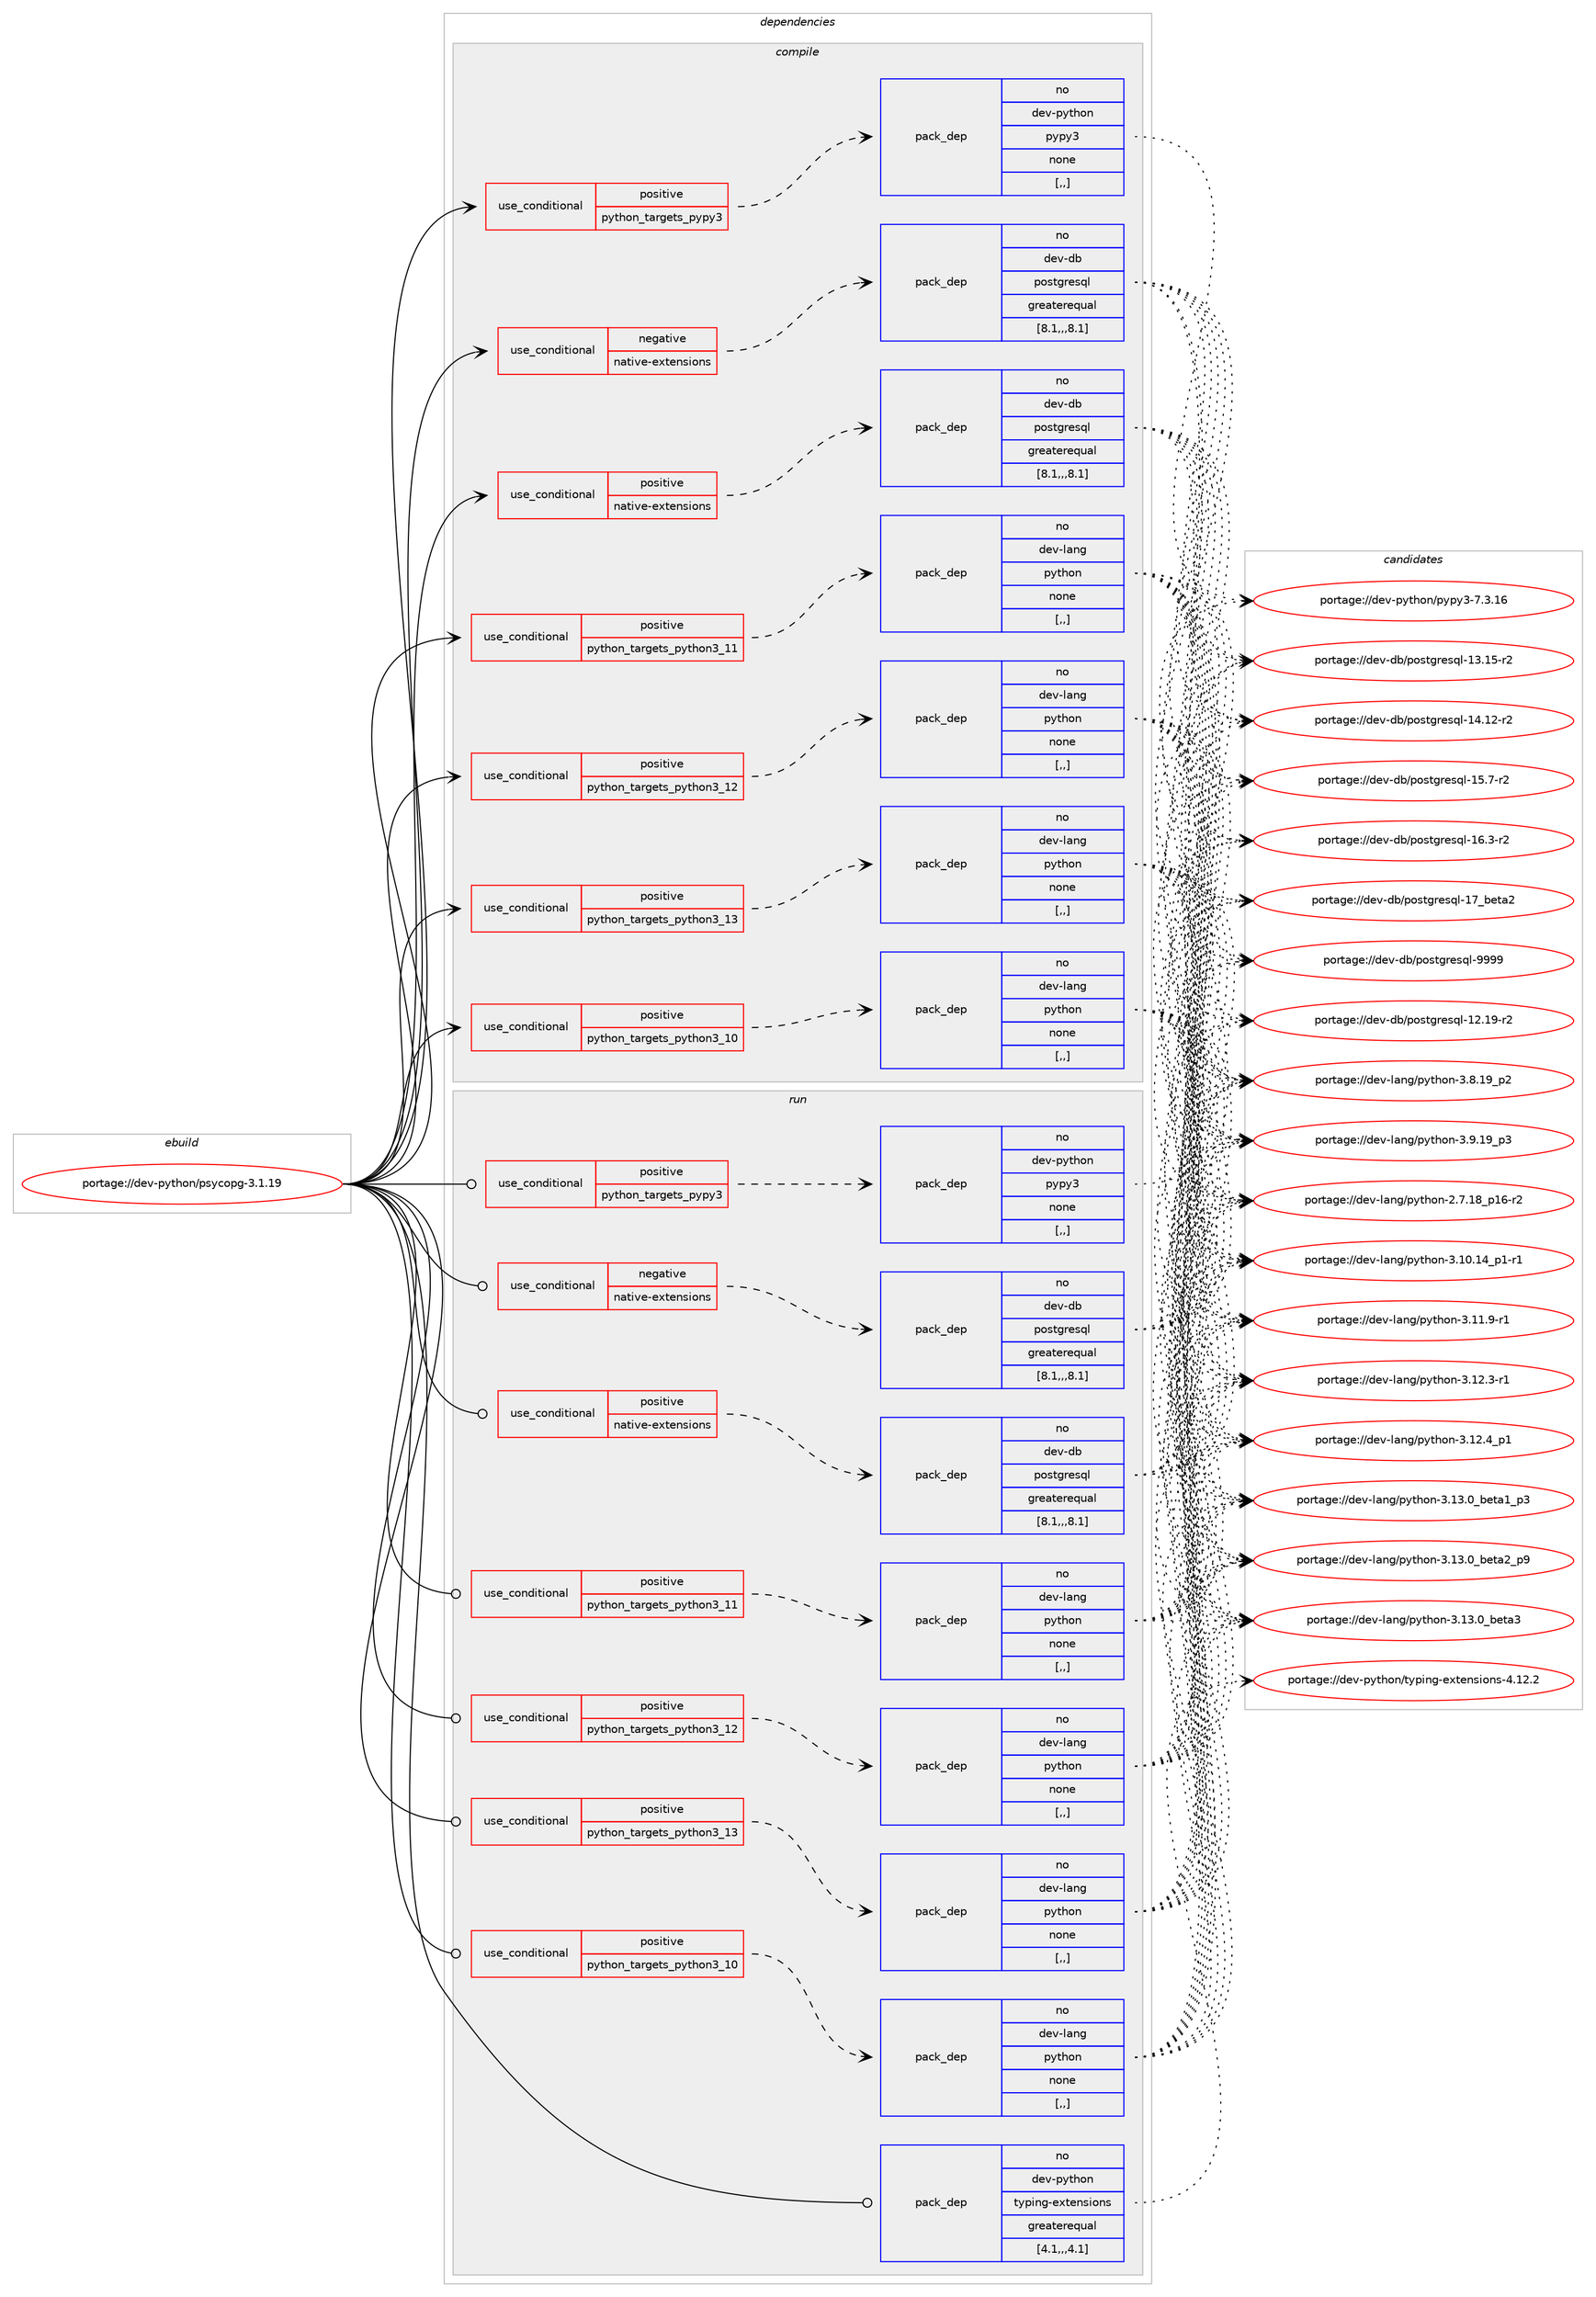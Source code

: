 digraph prolog {

# *************
# Graph options
# *************

newrank=true;
concentrate=true;
compound=true;
graph [rankdir=LR,fontname=Helvetica,fontsize=10,ranksep=1.5];#, ranksep=2.5, nodesep=0.2];
edge  [arrowhead=vee];
node  [fontname=Helvetica,fontsize=10];

# **********
# The ebuild
# **********

subgraph cluster_leftcol {
color=gray;
rank=same;
label=<<i>ebuild</i>>;
id [label="portage://dev-python/psycopg-3.1.19", color=red, width=4, href="../dev-python/psycopg-3.1.19.svg"];
}

# ****************
# The dependencies
# ****************

subgraph cluster_midcol {
color=gray;
label=<<i>dependencies</i>>;
subgraph cluster_compile {
fillcolor="#eeeeee";
style=filled;
label=<<i>compile</i>>;
subgraph cond35320 {
dependency151674 [label=<<TABLE BORDER="0" CELLBORDER="1" CELLSPACING="0" CELLPADDING="4"><TR><TD ROWSPAN="3" CELLPADDING="10">use_conditional</TD></TR><TR><TD>negative</TD></TR><TR><TD>native-extensions</TD></TR></TABLE>>, shape=none, color=red];
subgraph pack115137 {
dependency151675 [label=<<TABLE BORDER="0" CELLBORDER="1" CELLSPACING="0" CELLPADDING="4" WIDTH="220"><TR><TD ROWSPAN="6" CELLPADDING="30">pack_dep</TD></TR><TR><TD WIDTH="110">no</TD></TR><TR><TD>dev-db</TD></TR><TR><TD>postgresql</TD></TR><TR><TD>greaterequal</TD></TR><TR><TD>[8.1,,,8.1]</TD></TR></TABLE>>, shape=none, color=blue];
}
dependency151674:e -> dependency151675:w [weight=20,style="dashed",arrowhead="vee"];
}
id:e -> dependency151674:w [weight=20,style="solid",arrowhead="vee"];
subgraph cond35321 {
dependency151676 [label=<<TABLE BORDER="0" CELLBORDER="1" CELLSPACING="0" CELLPADDING="4"><TR><TD ROWSPAN="3" CELLPADDING="10">use_conditional</TD></TR><TR><TD>positive</TD></TR><TR><TD>native-extensions</TD></TR></TABLE>>, shape=none, color=red];
subgraph pack115138 {
dependency151677 [label=<<TABLE BORDER="0" CELLBORDER="1" CELLSPACING="0" CELLPADDING="4" WIDTH="220"><TR><TD ROWSPAN="6" CELLPADDING="30">pack_dep</TD></TR><TR><TD WIDTH="110">no</TD></TR><TR><TD>dev-db</TD></TR><TR><TD>postgresql</TD></TR><TR><TD>greaterequal</TD></TR><TR><TD>[8.1,,,8.1]</TD></TR></TABLE>>, shape=none, color=blue];
}
dependency151676:e -> dependency151677:w [weight=20,style="dashed",arrowhead="vee"];
}
id:e -> dependency151676:w [weight=20,style="solid",arrowhead="vee"];
subgraph cond35322 {
dependency151678 [label=<<TABLE BORDER="0" CELLBORDER="1" CELLSPACING="0" CELLPADDING="4"><TR><TD ROWSPAN="3" CELLPADDING="10">use_conditional</TD></TR><TR><TD>positive</TD></TR><TR><TD>python_targets_pypy3</TD></TR></TABLE>>, shape=none, color=red];
subgraph pack115139 {
dependency151679 [label=<<TABLE BORDER="0" CELLBORDER="1" CELLSPACING="0" CELLPADDING="4" WIDTH="220"><TR><TD ROWSPAN="6" CELLPADDING="30">pack_dep</TD></TR><TR><TD WIDTH="110">no</TD></TR><TR><TD>dev-python</TD></TR><TR><TD>pypy3</TD></TR><TR><TD>none</TD></TR><TR><TD>[,,]</TD></TR></TABLE>>, shape=none, color=blue];
}
dependency151678:e -> dependency151679:w [weight=20,style="dashed",arrowhead="vee"];
}
id:e -> dependency151678:w [weight=20,style="solid",arrowhead="vee"];
subgraph cond35323 {
dependency151680 [label=<<TABLE BORDER="0" CELLBORDER="1" CELLSPACING="0" CELLPADDING="4"><TR><TD ROWSPAN="3" CELLPADDING="10">use_conditional</TD></TR><TR><TD>positive</TD></TR><TR><TD>python_targets_python3_10</TD></TR></TABLE>>, shape=none, color=red];
subgraph pack115140 {
dependency151681 [label=<<TABLE BORDER="0" CELLBORDER="1" CELLSPACING="0" CELLPADDING="4" WIDTH="220"><TR><TD ROWSPAN="6" CELLPADDING="30">pack_dep</TD></TR><TR><TD WIDTH="110">no</TD></TR><TR><TD>dev-lang</TD></TR><TR><TD>python</TD></TR><TR><TD>none</TD></TR><TR><TD>[,,]</TD></TR></TABLE>>, shape=none, color=blue];
}
dependency151680:e -> dependency151681:w [weight=20,style="dashed",arrowhead="vee"];
}
id:e -> dependency151680:w [weight=20,style="solid",arrowhead="vee"];
subgraph cond35324 {
dependency151682 [label=<<TABLE BORDER="0" CELLBORDER="1" CELLSPACING="0" CELLPADDING="4"><TR><TD ROWSPAN="3" CELLPADDING="10">use_conditional</TD></TR><TR><TD>positive</TD></TR><TR><TD>python_targets_python3_11</TD></TR></TABLE>>, shape=none, color=red];
subgraph pack115141 {
dependency151683 [label=<<TABLE BORDER="0" CELLBORDER="1" CELLSPACING="0" CELLPADDING="4" WIDTH="220"><TR><TD ROWSPAN="6" CELLPADDING="30">pack_dep</TD></TR><TR><TD WIDTH="110">no</TD></TR><TR><TD>dev-lang</TD></TR><TR><TD>python</TD></TR><TR><TD>none</TD></TR><TR><TD>[,,]</TD></TR></TABLE>>, shape=none, color=blue];
}
dependency151682:e -> dependency151683:w [weight=20,style="dashed",arrowhead="vee"];
}
id:e -> dependency151682:w [weight=20,style="solid",arrowhead="vee"];
subgraph cond35325 {
dependency151684 [label=<<TABLE BORDER="0" CELLBORDER="1" CELLSPACING="0" CELLPADDING="4"><TR><TD ROWSPAN="3" CELLPADDING="10">use_conditional</TD></TR><TR><TD>positive</TD></TR><TR><TD>python_targets_python3_12</TD></TR></TABLE>>, shape=none, color=red];
subgraph pack115142 {
dependency151685 [label=<<TABLE BORDER="0" CELLBORDER="1" CELLSPACING="0" CELLPADDING="4" WIDTH="220"><TR><TD ROWSPAN="6" CELLPADDING="30">pack_dep</TD></TR><TR><TD WIDTH="110">no</TD></TR><TR><TD>dev-lang</TD></TR><TR><TD>python</TD></TR><TR><TD>none</TD></TR><TR><TD>[,,]</TD></TR></TABLE>>, shape=none, color=blue];
}
dependency151684:e -> dependency151685:w [weight=20,style="dashed",arrowhead="vee"];
}
id:e -> dependency151684:w [weight=20,style="solid",arrowhead="vee"];
subgraph cond35326 {
dependency151686 [label=<<TABLE BORDER="0" CELLBORDER="1" CELLSPACING="0" CELLPADDING="4"><TR><TD ROWSPAN="3" CELLPADDING="10">use_conditional</TD></TR><TR><TD>positive</TD></TR><TR><TD>python_targets_python3_13</TD></TR></TABLE>>, shape=none, color=red];
subgraph pack115143 {
dependency151687 [label=<<TABLE BORDER="0" CELLBORDER="1" CELLSPACING="0" CELLPADDING="4" WIDTH="220"><TR><TD ROWSPAN="6" CELLPADDING="30">pack_dep</TD></TR><TR><TD WIDTH="110">no</TD></TR><TR><TD>dev-lang</TD></TR><TR><TD>python</TD></TR><TR><TD>none</TD></TR><TR><TD>[,,]</TD></TR></TABLE>>, shape=none, color=blue];
}
dependency151686:e -> dependency151687:w [weight=20,style="dashed",arrowhead="vee"];
}
id:e -> dependency151686:w [weight=20,style="solid",arrowhead="vee"];
}
subgraph cluster_compileandrun {
fillcolor="#eeeeee";
style=filled;
label=<<i>compile and run</i>>;
}
subgraph cluster_run {
fillcolor="#eeeeee";
style=filled;
label=<<i>run</i>>;
subgraph cond35327 {
dependency151688 [label=<<TABLE BORDER="0" CELLBORDER="1" CELLSPACING="0" CELLPADDING="4"><TR><TD ROWSPAN="3" CELLPADDING="10">use_conditional</TD></TR><TR><TD>negative</TD></TR><TR><TD>native-extensions</TD></TR></TABLE>>, shape=none, color=red];
subgraph pack115144 {
dependency151689 [label=<<TABLE BORDER="0" CELLBORDER="1" CELLSPACING="0" CELLPADDING="4" WIDTH="220"><TR><TD ROWSPAN="6" CELLPADDING="30">pack_dep</TD></TR><TR><TD WIDTH="110">no</TD></TR><TR><TD>dev-db</TD></TR><TR><TD>postgresql</TD></TR><TR><TD>greaterequal</TD></TR><TR><TD>[8.1,,,8.1]</TD></TR></TABLE>>, shape=none, color=blue];
}
dependency151688:e -> dependency151689:w [weight=20,style="dashed",arrowhead="vee"];
}
id:e -> dependency151688:w [weight=20,style="solid",arrowhead="odot"];
subgraph cond35328 {
dependency151690 [label=<<TABLE BORDER="0" CELLBORDER="1" CELLSPACING="0" CELLPADDING="4"><TR><TD ROWSPAN="3" CELLPADDING="10">use_conditional</TD></TR><TR><TD>positive</TD></TR><TR><TD>native-extensions</TD></TR></TABLE>>, shape=none, color=red];
subgraph pack115145 {
dependency151691 [label=<<TABLE BORDER="0" CELLBORDER="1" CELLSPACING="0" CELLPADDING="4" WIDTH="220"><TR><TD ROWSPAN="6" CELLPADDING="30">pack_dep</TD></TR><TR><TD WIDTH="110">no</TD></TR><TR><TD>dev-db</TD></TR><TR><TD>postgresql</TD></TR><TR><TD>greaterequal</TD></TR><TR><TD>[8.1,,,8.1]</TD></TR></TABLE>>, shape=none, color=blue];
}
dependency151690:e -> dependency151691:w [weight=20,style="dashed",arrowhead="vee"];
}
id:e -> dependency151690:w [weight=20,style="solid",arrowhead="odot"];
subgraph cond35329 {
dependency151692 [label=<<TABLE BORDER="0" CELLBORDER="1" CELLSPACING="0" CELLPADDING="4"><TR><TD ROWSPAN="3" CELLPADDING="10">use_conditional</TD></TR><TR><TD>positive</TD></TR><TR><TD>python_targets_pypy3</TD></TR></TABLE>>, shape=none, color=red];
subgraph pack115146 {
dependency151693 [label=<<TABLE BORDER="0" CELLBORDER="1" CELLSPACING="0" CELLPADDING="4" WIDTH="220"><TR><TD ROWSPAN="6" CELLPADDING="30">pack_dep</TD></TR><TR><TD WIDTH="110">no</TD></TR><TR><TD>dev-python</TD></TR><TR><TD>pypy3</TD></TR><TR><TD>none</TD></TR><TR><TD>[,,]</TD></TR></TABLE>>, shape=none, color=blue];
}
dependency151692:e -> dependency151693:w [weight=20,style="dashed",arrowhead="vee"];
}
id:e -> dependency151692:w [weight=20,style="solid",arrowhead="odot"];
subgraph cond35330 {
dependency151694 [label=<<TABLE BORDER="0" CELLBORDER="1" CELLSPACING="0" CELLPADDING="4"><TR><TD ROWSPAN="3" CELLPADDING="10">use_conditional</TD></TR><TR><TD>positive</TD></TR><TR><TD>python_targets_python3_10</TD></TR></TABLE>>, shape=none, color=red];
subgraph pack115147 {
dependency151695 [label=<<TABLE BORDER="0" CELLBORDER="1" CELLSPACING="0" CELLPADDING="4" WIDTH="220"><TR><TD ROWSPAN="6" CELLPADDING="30">pack_dep</TD></TR><TR><TD WIDTH="110">no</TD></TR><TR><TD>dev-lang</TD></TR><TR><TD>python</TD></TR><TR><TD>none</TD></TR><TR><TD>[,,]</TD></TR></TABLE>>, shape=none, color=blue];
}
dependency151694:e -> dependency151695:w [weight=20,style="dashed",arrowhead="vee"];
}
id:e -> dependency151694:w [weight=20,style="solid",arrowhead="odot"];
subgraph cond35331 {
dependency151696 [label=<<TABLE BORDER="0" CELLBORDER="1" CELLSPACING="0" CELLPADDING="4"><TR><TD ROWSPAN="3" CELLPADDING="10">use_conditional</TD></TR><TR><TD>positive</TD></TR><TR><TD>python_targets_python3_11</TD></TR></TABLE>>, shape=none, color=red];
subgraph pack115148 {
dependency151697 [label=<<TABLE BORDER="0" CELLBORDER="1" CELLSPACING="0" CELLPADDING="4" WIDTH="220"><TR><TD ROWSPAN="6" CELLPADDING="30">pack_dep</TD></TR><TR><TD WIDTH="110">no</TD></TR><TR><TD>dev-lang</TD></TR><TR><TD>python</TD></TR><TR><TD>none</TD></TR><TR><TD>[,,]</TD></TR></TABLE>>, shape=none, color=blue];
}
dependency151696:e -> dependency151697:w [weight=20,style="dashed",arrowhead="vee"];
}
id:e -> dependency151696:w [weight=20,style="solid",arrowhead="odot"];
subgraph cond35332 {
dependency151698 [label=<<TABLE BORDER="0" CELLBORDER="1" CELLSPACING="0" CELLPADDING="4"><TR><TD ROWSPAN="3" CELLPADDING="10">use_conditional</TD></TR><TR><TD>positive</TD></TR><TR><TD>python_targets_python3_12</TD></TR></TABLE>>, shape=none, color=red];
subgraph pack115149 {
dependency151699 [label=<<TABLE BORDER="0" CELLBORDER="1" CELLSPACING="0" CELLPADDING="4" WIDTH="220"><TR><TD ROWSPAN="6" CELLPADDING="30">pack_dep</TD></TR><TR><TD WIDTH="110">no</TD></TR><TR><TD>dev-lang</TD></TR><TR><TD>python</TD></TR><TR><TD>none</TD></TR><TR><TD>[,,]</TD></TR></TABLE>>, shape=none, color=blue];
}
dependency151698:e -> dependency151699:w [weight=20,style="dashed",arrowhead="vee"];
}
id:e -> dependency151698:w [weight=20,style="solid",arrowhead="odot"];
subgraph cond35333 {
dependency151700 [label=<<TABLE BORDER="0" CELLBORDER="1" CELLSPACING="0" CELLPADDING="4"><TR><TD ROWSPAN="3" CELLPADDING="10">use_conditional</TD></TR><TR><TD>positive</TD></TR><TR><TD>python_targets_python3_13</TD></TR></TABLE>>, shape=none, color=red];
subgraph pack115150 {
dependency151701 [label=<<TABLE BORDER="0" CELLBORDER="1" CELLSPACING="0" CELLPADDING="4" WIDTH="220"><TR><TD ROWSPAN="6" CELLPADDING="30">pack_dep</TD></TR><TR><TD WIDTH="110">no</TD></TR><TR><TD>dev-lang</TD></TR><TR><TD>python</TD></TR><TR><TD>none</TD></TR><TR><TD>[,,]</TD></TR></TABLE>>, shape=none, color=blue];
}
dependency151700:e -> dependency151701:w [weight=20,style="dashed",arrowhead="vee"];
}
id:e -> dependency151700:w [weight=20,style="solid",arrowhead="odot"];
subgraph pack115151 {
dependency151702 [label=<<TABLE BORDER="0" CELLBORDER="1" CELLSPACING="0" CELLPADDING="4" WIDTH="220"><TR><TD ROWSPAN="6" CELLPADDING="30">pack_dep</TD></TR><TR><TD WIDTH="110">no</TD></TR><TR><TD>dev-python</TD></TR><TR><TD>typing-extensions</TD></TR><TR><TD>greaterequal</TD></TR><TR><TD>[4.1,,,4.1]</TD></TR></TABLE>>, shape=none, color=blue];
}
id:e -> dependency151702:w [weight=20,style="solid",arrowhead="odot"];
}
}

# **************
# The candidates
# **************

subgraph cluster_choices {
rank=same;
color=gray;
label=<<i>candidates</i>>;

subgraph choice115137 {
color=black;
nodesep=1;
choice1001011184510098471121111151161031141011151131084549504649574511450 [label="portage://dev-db/postgresql-12.19-r2", color=red, width=4,href="../dev-db/postgresql-12.19-r2.svg"];
choice1001011184510098471121111151161031141011151131084549514649534511450 [label="portage://dev-db/postgresql-13.15-r2", color=red, width=4,href="../dev-db/postgresql-13.15-r2.svg"];
choice1001011184510098471121111151161031141011151131084549524649504511450 [label="portage://dev-db/postgresql-14.12-r2", color=red, width=4,href="../dev-db/postgresql-14.12-r2.svg"];
choice10010111845100984711211111511610311410111511310845495346554511450 [label="portage://dev-db/postgresql-15.7-r2", color=red, width=4,href="../dev-db/postgresql-15.7-r2.svg"];
choice10010111845100984711211111511610311410111511310845495446514511450 [label="portage://dev-db/postgresql-16.3-r2", color=red, width=4,href="../dev-db/postgresql-16.3-r2.svg"];
choice10010111845100984711211111511610311410111511310845495595981011169750 [label="portage://dev-db/postgresql-17_beta2", color=red, width=4,href="../dev-db/postgresql-17_beta2.svg"];
choice1001011184510098471121111151161031141011151131084557575757 [label="portage://dev-db/postgresql-9999", color=red, width=4,href="../dev-db/postgresql-9999.svg"];
dependency151675:e -> choice1001011184510098471121111151161031141011151131084549504649574511450:w [style=dotted,weight="100"];
dependency151675:e -> choice1001011184510098471121111151161031141011151131084549514649534511450:w [style=dotted,weight="100"];
dependency151675:e -> choice1001011184510098471121111151161031141011151131084549524649504511450:w [style=dotted,weight="100"];
dependency151675:e -> choice10010111845100984711211111511610311410111511310845495346554511450:w [style=dotted,weight="100"];
dependency151675:e -> choice10010111845100984711211111511610311410111511310845495446514511450:w [style=dotted,weight="100"];
dependency151675:e -> choice10010111845100984711211111511610311410111511310845495595981011169750:w [style=dotted,weight="100"];
dependency151675:e -> choice1001011184510098471121111151161031141011151131084557575757:w [style=dotted,weight="100"];
}
subgraph choice115138 {
color=black;
nodesep=1;
choice1001011184510098471121111151161031141011151131084549504649574511450 [label="portage://dev-db/postgresql-12.19-r2", color=red, width=4,href="../dev-db/postgresql-12.19-r2.svg"];
choice1001011184510098471121111151161031141011151131084549514649534511450 [label="portage://dev-db/postgresql-13.15-r2", color=red, width=4,href="../dev-db/postgresql-13.15-r2.svg"];
choice1001011184510098471121111151161031141011151131084549524649504511450 [label="portage://dev-db/postgresql-14.12-r2", color=red, width=4,href="../dev-db/postgresql-14.12-r2.svg"];
choice10010111845100984711211111511610311410111511310845495346554511450 [label="portage://dev-db/postgresql-15.7-r2", color=red, width=4,href="../dev-db/postgresql-15.7-r2.svg"];
choice10010111845100984711211111511610311410111511310845495446514511450 [label="portage://dev-db/postgresql-16.3-r2", color=red, width=4,href="../dev-db/postgresql-16.3-r2.svg"];
choice10010111845100984711211111511610311410111511310845495595981011169750 [label="portage://dev-db/postgresql-17_beta2", color=red, width=4,href="../dev-db/postgresql-17_beta2.svg"];
choice1001011184510098471121111151161031141011151131084557575757 [label="portage://dev-db/postgresql-9999", color=red, width=4,href="../dev-db/postgresql-9999.svg"];
dependency151677:e -> choice1001011184510098471121111151161031141011151131084549504649574511450:w [style=dotted,weight="100"];
dependency151677:e -> choice1001011184510098471121111151161031141011151131084549514649534511450:w [style=dotted,weight="100"];
dependency151677:e -> choice1001011184510098471121111151161031141011151131084549524649504511450:w [style=dotted,weight="100"];
dependency151677:e -> choice10010111845100984711211111511610311410111511310845495346554511450:w [style=dotted,weight="100"];
dependency151677:e -> choice10010111845100984711211111511610311410111511310845495446514511450:w [style=dotted,weight="100"];
dependency151677:e -> choice10010111845100984711211111511610311410111511310845495595981011169750:w [style=dotted,weight="100"];
dependency151677:e -> choice1001011184510098471121111151161031141011151131084557575757:w [style=dotted,weight="100"];
}
subgraph choice115139 {
color=black;
nodesep=1;
choice10010111845112121116104111110471121211121215145554651464954 [label="portage://dev-python/pypy3-7.3.16", color=red, width=4,href="../dev-python/pypy3-7.3.16.svg"];
dependency151679:e -> choice10010111845112121116104111110471121211121215145554651464954:w [style=dotted,weight="100"];
}
subgraph choice115140 {
color=black;
nodesep=1;
choice100101118451089711010347112121116104111110455046554649569511249544511450 [label="portage://dev-lang/python-2.7.18_p16-r2", color=red, width=4,href="../dev-lang/python-2.7.18_p16-r2.svg"];
choice100101118451089711010347112121116104111110455146494846495295112494511449 [label="portage://dev-lang/python-3.10.14_p1-r1", color=red, width=4,href="../dev-lang/python-3.10.14_p1-r1.svg"];
choice100101118451089711010347112121116104111110455146494946574511449 [label="portage://dev-lang/python-3.11.9-r1", color=red, width=4,href="../dev-lang/python-3.11.9-r1.svg"];
choice100101118451089711010347112121116104111110455146495046514511449 [label="portage://dev-lang/python-3.12.3-r1", color=red, width=4,href="../dev-lang/python-3.12.3-r1.svg"];
choice100101118451089711010347112121116104111110455146495046529511249 [label="portage://dev-lang/python-3.12.4_p1", color=red, width=4,href="../dev-lang/python-3.12.4_p1.svg"];
choice10010111845108971101034711212111610411111045514649514648959810111697499511251 [label="portage://dev-lang/python-3.13.0_beta1_p3", color=red, width=4,href="../dev-lang/python-3.13.0_beta1_p3.svg"];
choice10010111845108971101034711212111610411111045514649514648959810111697509511257 [label="portage://dev-lang/python-3.13.0_beta2_p9", color=red, width=4,href="../dev-lang/python-3.13.0_beta2_p9.svg"];
choice1001011184510897110103471121211161041111104551464951464895981011169751 [label="portage://dev-lang/python-3.13.0_beta3", color=red, width=4,href="../dev-lang/python-3.13.0_beta3.svg"];
choice100101118451089711010347112121116104111110455146564649579511250 [label="portage://dev-lang/python-3.8.19_p2", color=red, width=4,href="../dev-lang/python-3.8.19_p2.svg"];
choice100101118451089711010347112121116104111110455146574649579511251 [label="portage://dev-lang/python-3.9.19_p3", color=red, width=4,href="../dev-lang/python-3.9.19_p3.svg"];
dependency151681:e -> choice100101118451089711010347112121116104111110455046554649569511249544511450:w [style=dotted,weight="100"];
dependency151681:e -> choice100101118451089711010347112121116104111110455146494846495295112494511449:w [style=dotted,weight="100"];
dependency151681:e -> choice100101118451089711010347112121116104111110455146494946574511449:w [style=dotted,weight="100"];
dependency151681:e -> choice100101118451089711010347112121116104111110455146495046514511449:w [style=dotted,weight="100"];
dependency151681:e -> choice100101118451089711010347112121116104111110455146495046529511249:w [style=dotted,weight="100"];
dependency151681:e -> choice10010111845108971101034711212111610411111045514649514648959810111697499511251:w [style=dotted,weight="100"];
dependency151681:e -> choice10010111845108971101034711212111610411111045514649514648959810111697509511257:w [style=dotted,weight="100"];
dependency151681:e -> choice1001011184510897110103471121211161041111104551464951464895981011169751:w [style=dotted,weight="100"];
dependency151681:e -> choice100101118451089711010347112121116104111110455146564649579511250:w [style=dotted,weight="100"];
dependency151681:e -> choice100101118451089711010347112121116104111110455146574649579511251:w [style=dotted,weight="100"];
}
subgraph choice115141 {
color=black;
nodesep=1;
choice100101118451089711010347112121116104111110455046554649569511249544511450 [label="portage://dev-lang/python-2.7.18_p16-r2", color=red, width=4,href="../dev-lang/python-2.7.18_p16-r2.svg"];
choice100101118451089711010347112121116104111110455146494846495295112494511449 [label="portage://dev-lang/python-3.10.14_p1-r1", color=red, width=4,href="../dev-lang/python-3.10.14_p1-r1.svg"];
choice100101118451089711010347112121116104111110455146494946574511449 [label="portage://dev-lang/python-3.11.9-r1", color=red, width=4,href="../dev-lang/python-3.11.9-r1.svg"];
choice100101118451089711010347112121116104111110455146495046514511449 [label="portage://dev-lang/python-3.12.3-r1", color=red, width=4,href="../dev-lang/python-3.12.3-r1.svg"];
choice100101118451089711010347112121116104111110455146495046529511249 [label="portage://dev-lang/python-3.12.4_p1", color=red, width=4,href="../dev-lang/python-3.12.4_p1.svg"];
choice10010111845108971101034711212111610411111045514649514648959810111697499511251 [label="portage://dev-lang/python-3.13.0_beta1_p3", color=red, width=4,href="../dev-lang/python-3.13.0_beta1_p3.svg"];
choice10010111845108971101034711212111610411111045514649514648959810111697509511257 [label="portage://dev-lang/python-3.13.0_beta2_p9", color=red, width=4,href="../dev-lang/python-3.13.0_beta2_p9.svg"];
choice1001011184510897110103471121211161041111104551464951464895981011169751 [label="portage://dev-lang/python-3.13.0_beta3", color=red, width=4,href="../dev-lang/python-3.13.0_beta3.svg"];
choice100101118451089711010347112121116104111110455146564649579511250 [label="portage://dev-lang/python-3.8.19_p2", color=red, width=4,href="../dev-lang/python-3.8.19_p2.svg"];
choice100101118451089711010347112121116104111110455146574649579511251 [label="portage://dev-lang/python-3.9.19_p3", color=red, width=4,href="../dev-lang/python-3.9.19_p3.svg"];
dependency151683:e -> choice100101118451089711010347112121116104111110455046554649569511249544511450:w [style=dotted,weight="100"];
dependency151683:e -> choice100101118451089711010347112121116104111110455146494846495295112494511449:w [style=dotted,weight="100"];
dependency151683:e -> choice100101118451089711010347112121116104111110455146494946574511449:w [style=dotted,weight="100"];
dependency151683:e -> choice100101118451089711010347112121116104111110455146495046514511449:w [style=dotted,weight="100"];
dependency151683:e -> choice100101118451089711010347112121116104111110455146495046529511249:w [style=dotted,weight="100"];
dependency151683:e -> choice10010111845108971101034711212111610411111045514649514648959810111697499511251:w [style=dotted,weight="100"];
dependency151683:e -> choice10010111845108971101034711212111610411111045514649514648959810111697509511257:w [style=dotted,weight="100"];
dependency151683:e -> choice1001011184510897110103471121211161041111104551464951464895981011169751:w [style=dotted,weight="100"];
dependency151683:e -> choice100101118451089711010347112121116104111110455146564649579511250:w [style=dotted,weight="100"];
dependency151683:e -> choice100101118451089711010347112121116104111110455146574649579511251:w [style=dotted,weight="100"];
}
subgraph choice115142 {
color=black;
nodesep=1;
choice100101118451089711010347112121116104111110455046554649569511249544511450 [label="portage://dev-lang/python-2.7.18_p16-r2", color=red, width=4,href="../dev-lang/python-2.7.18_p16-r2.svg"];
choice100101118451089711010347112121116104111110455146494846495295112494511449 [label="portage://dev-lang/python-3.10.14_p1-r1", color=red, width=4,href="../dev-lang/python-3.10.14_p1-r1.svg"];
choice100101118451089711010347112121116104111110455146494946574511449 [label="portage://dev-lang/python-3.11.9-r1", color=red, width=4,href="../dev-lang/python-3.11.9-r1.svg"];
choice100101118451089711010347112121116104111110455146495046514511449 [label="portage://dev-lang/python-3.12.3-r1", color=red, width=4,href="../dev-lang/python-3.12.3-r1.svg"];
choice100101118451089711010347112121116104111110455146495046529511249 [label="portage://dev-lang/python-3.12.4_p1", color=red, width=4,href="../dev-lang/python-3.12.4_p1.svg"];
choice10010111845108971101034711212111610411111045514649514648959810111697499511251 [label="portage://dev-lang/python-3.13.0_beta1_p3", color=red, width=4,href="../dev-lang/python-3.13.0_beta1_p3.svg"];
choice10010111845108971101034711212111610411111045514649514648959810111697509511257 [label="portage://dev-lang/python-3.13.0_beta2_p9", color=red, width=4,href="../dev-lang/python-3.13.0_beta2_p9.svg"];
choice1001011184510897110103471121211161041111104551464951464895981011169751 [label="portage://dev-lang/python-3.13.0_beta3", color=red, width=4,href="../dev-lang/python-3.13.0_beta3.svg"];
choice100101118451089711010347112121116104111110455146564649579511250 [label="portage://dev-lang/python-3.8.19_p2", color=red, width=4,href="../dev-lang/python-3.8.19_p2.svg"];
choice100101118451089711010347112121116104111110455146574649579511251 [label="portage://dev-lang/python-3.9.19_p3", color=red, width=4,href="../dev-lang/python-3.9.19_p3.svg"];
dependency151685:e -> choice100101118451089711010347112121116104111110455046554649569511249544511450:w [style=dotted,weight="100"];
dependency151685:e -> choice100101118451089711010347112121116104111110455146494846495295112494511449:w [style=dotted,weight="100"];
dependency151685:e -> choice100101118451089711010347112121116104111110455146494946574511449:w [style=dotted,weight="100"];
dependency151685:e -> choice100101118451089711010347112121116104111110455146495046514511449:w [style=dotted,weight="100"];
dependency151685:e -> choice100101118451089711010347112121116104111110455146495046529511249:w [style=dotted,weight="100"];
dependency151685:e -> choice10010111845108971101034711212111610411111045514649514648959810111697499511251:w [style=dotted,weight="100"];
dependency151685:e -> choice10010111845108971101034711212111610411111045514649514648959810111697509511257:w [style=dotted,weight="100"];
dependency151685:e -> choice1001011184510897110103471121211161041111104551464951464895981011169751:w [style=dotted,weight="100"];
dependency151685:e -> choice100101118451089711010347112121116104111110455146564649579511250:w [style=dotted,weight="100"];
dependency151685:e -> choice100101118451089711010347112121116104111110455146574649579511251:w [style=dotted,weight="100"];
}
subgraph choice115143 {
color=black;
nodesep=1;
choice100101118451089711010347112121116104111110455046554649569511249544511450 [label="portage://dev-lang/python-2.7.18_p16-r2", color=red, width=4,href="../dev-lang/python-2.7.18_p16-r2.svg"];
choice100101118451089711010347112121116104111110455146494846495295112494511449 [label="portage://dev-lang/python-3.10.14_p1-r1", color=red, width=4,href="../dev-lang/python-3.10.14_p1-r1.svg"];
choice100101118451089711010347112121116104111110455146494946574511449 [label="portage://dev-lang/python-3.11.9-r1", color=red, width=4,href="../dev-lang/python-3.11.9-r1.svg"];
choice100101118451089711010347112121116104111110455146495046514511449 [label="portage://dev-lang/python-3.12.3-r1", color=red, width=4,href="../dev-lang/python-3.12.3-r1.svg"];
choice100101118451089711010347112121116104111110455146495046529511249 [label="portage://dev-lang/python-3.12.4_p1", color=red, width=4,href="../dev-lang/python-3.12.4_p1.svg"];
choice10010111845108971101034711212111610411111045514649514648959810111697499511251 [label="portage://dev-lang/python-3.13.0_beta1_p3", color=red, width=4,href="../dev-lang/python-3.13.0_beta1_p3.svg"];
choice10010111845108971101034711212111610411111045514649514648959810111697509511257 [label="portage://dev-lang/python-3.13.0_beta2_p9", color=red, width=4,href="../dev-lang/python-3.13.0_beta2_p9.svg"];
choice1001011184510897110103471121211161041111104551464951464895981011169751 [label="portage://dev-lang/python-3.13.0_beta3", color=red, width=4,href="../dev-lang/python-3.13.0_beta3.svg"];
choice100101118451089711010347112121116104111110455146564649579511250 [label="portage://dev-lang/python-3.8.19_p2", color=red, width=4,href="../dev-lang/python-3.8.19_p2.svg"];
choice100101118451089711010347112121116104111110455146574649579511251 [label="portage://dev-lang/python-3.9.19_p3", color=red, width=4,href="../dev-lang/python-3.9.19_p3.svg"];
dependency151687:e -> choice100101118451089711010347112121116104111110455046554649569511249544511450:w [style=dotted,weight="100"];
dependency151687:e -> choice100101118451089711010347112121116104111110455146494846495295112494511449:w [style=dotted,weight="100"];
dependency151687:e -> choice100101118451089711010347112121116104111110455146494946574511449:w [style=dotted,weight="100"];
dependency151687:e -> choice100101118451089711010347112121116104111110455146495046514511449:w [style=dotted,weight="100"];
dependency151687:e -> choice100101118451089711010347112121116104111110455146495046529511249:w [style=dotted,weight="100"];
dependency151687:e -> choice10010111845108971101034711212111610411111045514649514648959810111697499511251:w [style=dotted,weight="100"];
dependency151687:e -> choice10010111845108971101034711212111610411111045514649514648959810111697509511257:w [style=dotted,weight="100"];
dependency151687:e -> choice1001011184510897110103471121211161041111104551464951464895981011169751:w [style=dotted,weight="100"];
dependency151687:e -> choice100101118451089711010347112121116104111110455146564649579511250:w [style=dotted,weight="100"];
dependency151687:e -> choice100101118451089711010347112121116104111110455146574649579511251:w [style=dotted,weight="100"];
}
subgraph choice115144 {
color=black;
nodesep=1;
choice1001011184510098471121111151161031141011151131084549504649574511450 [label="portage://dev-db/postgresql-12.19-r2", color=red, width=4,href="../dev-db/postgresql-12.19-r2.svg"];
choice1001011184510098471121111151161031141011151131084549514649534511450 [label="portage://dev-db/postgresql-13.15-r2", color=red, width=4,href="../dev-db/postgresql-13.15-r2.svg"];
choice1001011184510098471121111151161031141011151131084549524649504511450 [label="portage://dev-db/postgresql-14.12-r2", color=red, width=4,href="../dev-db/postgresql-14.12-r2.svg"];
choice10010111845100984711211111511610311410111511310845495346554511450 [label="portage://dev-db/postgresql-15.7-r2", color=red, width=4,href="../dev-db/postgresql-15.7-r2.svg"];
choice10010111845100984711211111511610311410111511310845495446514511450 [label="portage://dev-db/postgresql-16.3-r2", color=red, width=4,href="../dev-db/postgresql-16.3-r2.svg"];
choice10010111845100984711211111511610311410111511310845495595981011169750 [label="portage://dev-db/postgresql-17_beta2", color=red, width=4,href="../dev-db/postgresql-17_beta2.svg"];
choice1001011184510098471121111151161031141011151131084557575757 [label="portage://dev-db/postgresql-9999", color=red, width=4,href="../dev-db/postgresql-9999.svg"];
dependency151689:e -> choice1001011184510098471121111151161031141011151131084549504649574511450:w [style=dotted,weight="100"];
dependency151689:e -> choice1001011184510098471121111151161031141011151131084549514649534511450:w [style=dotted,weight="100"];
dependency151689:e -> choice1001011184510098471121111151161031141011151131084549524649504511450:w [style=dotted,weight="100"];
dependency151689:e -> choice10010111845100984711211111511610311410111511310845495346554511450:w [style=dotted,weight="100"];
dependency151689:e -> choice10010111845100984711211111511610311410111511310845495446514511450:w [style=dotted,weight="100"];
dependency151689:e -> choice10010111845100984711211111511610311410111511310845495595981011169750:w [style=dotted,weight="100"];
dependency151689:e -> choice1001011184510098471121111151161031141011151131084557575757:w [style=dotted,weight="100"];
}
subgraph choice115145 {
color=black;
nodesep=1;
choice1001011184510098471121111151161031141011151131084549504649574511450 [label="portage://dev-db/postgresql-12.19-r2", color=red, width=4,href="../dev-db/postgresql-12.19-r2.svg"];
choice1001011184510098471121111151161031141011151131084549514649534511450 [label="portage://dev-db/postgresql-13.15-r2", color=red, width=4,href="../dev-db/postgresql-13.15-r2.svg"];
choice1001011184510098471121111151161031141011151131084549524649504511450 [label="portage://dev-db/postgresql-14.12-r2", color=red, width=4,href="../dev-db/postgresql-14.12-r2.svg"];
choice10010111845100984711211111511610311410111511310845495346554511450 [label="portage://dev-db/postgresql-15.7-r2", color=red, width=4,href="../dev-db/postgresql-15.7-r2.svg"];
choice10010111845100984711211111511610311410111511310845495446514511450 [label="portage://dev-db/postgresql-16.3-r2", color=red, width=4,href="../dev-db/postgresql-16.3-r2.svg"];
choice10010111845100984711211111511610311410111511310845495595981011169750 [label="portage://dev-db/postgresql-17_beta2", color=red, width=4,href="../dev-db/postgresql-17_beta2.svg"];
choice1001011184510098471121111151161031141011151131084557575757 [label="portage://dev-db/postgresql-9999", color=red, width=4,href="../dev-db/postgresql-9999.svg"];
dependency151691:e -> choice1001011184510098471121111151161031141011151131084549504649574511450:w [style=dotted,weight="100"];
dependency151691:e -> choice1001011184510098471121111151161031141011151131084549514649534511450:w [style=dotted,weight="100"];
dependency151691:e -> choice1001011184510098471121111151161031141011151131084549524649504511450:w [style=dotted,weight="100"];
dependency151691:e -> choice10010111845100984711211111511610311410111511310845495346554511450:w [style=dotted,weight="100"];
dependency151691:e -> choice10010111845100984711211111511610311410111511310845495446514511450:w [style=dotted,weight="100"];
dependency151691:e -> choice10010111845100984711211111511610311410111511310845495595981011169750:w [style=dotted,weight="100"];
dependency151691:e -> choice1001011184510098471121111151161031141011151131084557575757:w [style=dotted,weight="100"];
}
subgraph choice115146 {
color=black;
nodesep=1;
choice10010111845112121116104111110471121211121215145554651464954 [label="portage://dev-python/pypy3-7.3.16", color=red, width=4,href="../dev-python/pypy3-7.3.16.svg"];
dependency151693:e -> choice10010111845112121116104111110471121211121215145554651464954:w [style=dotted,weight="100"];
}
subgraph choice115147 {
color=black;
nodesep=1;
choice100101118451089711010347112121116104111110455046554649569511249544511450 [label="portage://dev-lang/python-2.7.18_p16-r2", color=red, width=4,href="../dev-lang/python-2.7.18_p16-r2.svg"];
choice100101118451089711010347112121116104111110455146494846495295112494511449 [label="portage://dev-lang/python-3.10.14_p1-r1", color=red, width=4,href="../dev-lang/python-3.10.14_p1-r1.svg"];
choice100101118451089711010347112121116104111110455146494946574511449 [label="portage://dev-lang/python-3.11.9-r1", color=red, width=4,href="../dev-lang/python-3.11.9-r1.svg"];
choice100101118451089711010347112121116104111110455146495046514511449 [label="portage://dev-lang/python-3.12.3-r1", color=red, width=4,href="../dev-lang/python-3.12.3-r1.svg"];
choice100101118451089711010347112121116104111110455146495046529511249 [label="portage://dev-lang/python-3.12.4_p1", color=red, width=4,href="../dev-lang/python-3.12.4_p1.svg"];
choice10010111845108971101034711212111610411111045514649514648959810111697499511251 [label="portage://dev-lang/python-3.13.0_beta1_p3", color=red, width=4,href="../dev-lang/python-3.13.0_beta1_p3.svg"];
choice10010111845108971101034711212111610411111045514649514648959810111697509511257 [label="portage://dev-lang/python-3.13.0_beta2_p9", color=red, width=4,href="../dev-lang/python-3.13.0_beta2_p9.svg"];
choice1001011184510897110103471121211161041111104551464951464895981011169751 [label="portage://dev-lang/python-3.13.0_beta3", color=red, width=4,href="../dev-lang/python-3.13.0_beta3.svg"];
choice100101118451089711010347112121116104111110455146564649579511250 [label="portage://dev-lang/python-3.8.19_p2", color=red, width=4,href="../dev-lang/python-3.8.19_p2.svg"];
choice100101118451089711010347112121116104111110455146574649579511251 [label="portage://dev-lang/python-3.9.19_p3", color=red, width=4,href="../dev-lang/python-3.9.19_p3.svg"];
dependency151695:e -> choice100101118451089711010347112121116104111110455046554649569511249544511450:w [style=dotted,weight="100"];
dependency151695:e -> choice100101118451089711010347112121116104111110455146494846495295112494511449:w [style=dotted,weight="100"];
dependency151695:e -> choice100101118451089711010347112121116104111110455146494946574511449:w [style=dotted,weight="100"];
dependency151695:e -> choice100101118451089711010347112121116104111110455146495046514511449:w [style=dotted,weight="100"];
dependency151695:e -> choice100101118451089711010347112121116104111110455146495046529511249:w [style=dotted,weight="100"];
dependency151695:e -> choice10010111845108971101034711212111610411111045514649514648959810111697499511251:w [style=dotted,weight="100"];
dependency151695:e -> choice10010111845108971101034711212111610411111045514649514648959810111697509511257:w [style=dotted,weight="100"];
dependency151695:e -> choice1001011184510897110103471121211161041111104551464951464895981011169751:w [style=dotted,weight="100"];
dependency151695:e -> choice100101118451089711010347112121116104111110455146564649579511250:w [style=dotted,weight="100"];
dependency151695:e -> choice100101118451089711010347112121116104111110455146574649579511251:w [style=dotted,weight="100"];
}
subgraph choice115148 {
color=black;
nodesep=1;
choice100101118451089711010347112121116104111110455046554649569511249544511450 [label="portage://dev-lang/python-2.7.18_p16-r2", color=red, width=4,href="../dev-lang/python-2.7.18_p16-r2.svg"];
choice100101118451089711010347112121116104111110455146494846495295112494511449 [label="portage://dev-lang/python-3.10.14_p1-r1", color=red, width=4,href="../dev-lang/python-3.10.14_p1-r1.svg"];
choice100101118451089711010347112121116104111110455146494946574511449 [label="portage://dev-lang/python-3.11.9-r1", color=red, width=4,href="../dev-lang/python-3.11.9-r1.svg"];
choice100101118451089711010347112121116104111110455146495046514511449 [label="portage://dev-lang/python-3.12.3-r1", color=red, width=4,href="../dev-lang/python-3.12.3-r1.svg"];
choice100101118451089711010347112121116104111110455146495046529511249 [label="portage://dev-lang/python-3.12.4_p1", color=red, width=4,href="../dev-lang/python-3.12.4_p1.svg"];
choice10010111845108971101034711212111610411111045514649514648959810111697499511251 [label="portage://dev-lang/python-3.13.0_beta1_p3", color=red, width=4,href="../dev-lang/python-3.13.0_beta1_p3.svg"];
choice10010111845108971101034711212111610411111045514649514648959810111697509511257 [label="portage://dev-lang/python-3.13.0_beta2_p9", color=red, width=4,href="../dev-lang/python-3.13.0_beta2_p9.svg"];
choice1001011184510897110103471121211161041111104551464951464895981011169751 [label="portage://dev-lang/python-3.13.0_beta3", color=red, width=4,href="../dev-lang/python-3.13.0_beta3.svg"];
choice100101118451089711010347112121116104111110455146564649579511250 [label="portage://dev-lang/python-3.8.19_p2", color=red, width=4,href="../dev-lang/python-3.8.19_p2.svg"];
choice100101118451089711010347112121116104111110455146574649579511251 [label="portage://dev-lang/python-3.9.19_p3", color=red, width=4,href="../dev-lang/python-3.9.19_p3.svg"];
dependency151697:e -> choice100101118451089711010347112121116104111110455046554649569511249544511450:w [style=dotted,weight="100"];
dependency151697:e -> choice100101118451089711010347112121116104111110455146494846495295112494511449:w [style=dotted,weight="100"];
dependency151697:e -> choice100101118451089711010347112121116104111110455146494946574511449:w [style=dotted,weight="100"];
dependency151697:e -> choice100101118451089711010347112121116104111110455146495046514511449:w [style=dotted,weight="100"];
dependency151697:e -> choice100101118451089711010347112121116104111110455146495046529511249:w [style=dotted,weight="100"];
dependency151697:e -> choice10010111845108971101034711212111610411111045514649514648959810111697499511251:w [style=dotted,weight="100"];
dependency151697:e -> choice10010111845108971101034711212111610411111045514649514648959810111697509511257:w [style=dotted,weight="100"];
dependency151697:e -> choice1001011184510897110103471121211161041111104551464951464895981011169751:w [style=dotted,weight="100"];
dependency151697:e -> choice100101118451089711010347112121116104111110455146564649579511250:w [style=dotted,weight="100"];
dependency151697:e -> choice100101118451089711010347112121116104111110455146574649579511251:w [style=dotted,weight="100"];
}
subgraph choice115149 {
color=black;
nodesep=1;
choice100101118451089711010347112121116104111110455046554649569511249544511450 [label="portage://dev-lang/python-2.7.18_p16-r2", color=red, width=4,href="../dev-lang/python-2.7.18_p16-r2.svg"];
choice100101118451089711010347112121116104111110455146494846495295112494511449 [label="portage://dev-lang/python-3.10.14_p1-r1", color=red, width=4,href="../dev-lang/python-3.10.14_p1-r1.svg"];
choice100101118451089711010347112121116104111110455146494946574511449 [label="portage://dev-lang/python-3.11.9-r1", color=red, width=4,href="../dev-lang/python-3.11.9-r1.svg"];
choice100101118451089711010347112121116104111110455146495046514511449 [label="portage://dev-lang/python-3.12.3-r1", color=red, width=4,href="../dev-lang/python-3.12.3-r1.svg"];
choice100101118451089711010347112121116104111110455146495046529511249 [label="portage://dev-lang/python-3.12.4_p1", color=red, width=4,href="../dev-lang/python-3.12.4_p1.svg"];
choice10010111845108971101034711212111610411111045514649514648959810111697499511251 [label="portage://dev-lang/python-3.13.0_beta1_p3", color=red, width=4,href="../dev-lang/python-3.13.0_beta1_p3.svg"];
choice10010111845108971101034711212111610411111045514649514648959810111697509511257 [label="portage://dev-lang/python-3.13.0_beta2_p9", color=red, width=4,href="../dev-lang/python-3.13.0_beta2_p9.svg"];
choice1001011184510897110103471121211161041111104551464951464895981011169751 [label="portage://dev-lang/python-3.13.0_beta3", color=red, width=4,href="../dev-lang/python-3.13.0_beta3.svg"];
choice100101118451089711010347112121116104111110455146564649579511250 [label="portage://dev-lang/python-3.8.19_p2", color=red, width=4,href="../dev-lang/python-3.8.19_p2.svg"];
choice100101118451089711010347112121116104111110455146574649579511251 [label="portage://dev-lang/python-3.9.19_p3", color=red, width=4,href="../dev-lang/python-3.9.19_p3.svg"];
dependency151699:e -> choice100101118451089711010347112121116104111110455046554649569511249544511450:w [style=dotted,weight="100"];
dependency151699:e -> choice100101118451089711010347112121116104111110455146494846495295112494511449:w [style=dotted,weight="100"];
dependency151699:e -> choice100101118451089711010347112121116104111110455146494946574511449:w [style=dotted,weight="100"];
dependency151699:e -> choice100101118451089711010347112121116104111110455146495046514511449:w [style=dotted,weight="100"];
dependency151699:e -> choice100101118451089711010347112121116104111110455146495046529511249:w [style=dotted,weight="100"];
dependency151699:e -> choice10010111845108971101034711212111610411111045514649514648959810111697499511251:w [style=dotted,weight="100"];
dependency151699:e -> choice10010111845108971101034711212111610411111045514649514648959810111697509511257:w [style=dotted,weight="100"];
dependency151699:e -> choice1001011184510897110103471121211161041111104551464951464895981011169751:w [style=dotted,weight="100"];
dependency151699:e -> choice100101118451089711010347112121116104111110455146564649579511250:w [style=dotted,weight="100"];
dependency151699:e -> choice100101118451089711010347112121116104111110455146574649579511251:w [style=dotted,weight="100"];
}
subgraph choice115150 {
color=black;
nodesep=1;
choice100101118451089711010347112121116104111110455046554649569511249544511450 [label="portage://dev-lang/python-2.7.18_p16-r2", color=red, width=4,href="../dev-lang/python-2.7.18_p16-r2.svg"];
choice100101118451089711010347112121116104111110455146494846495295112494511449 [label="portage://dev-lang/python-3.10.14_p1-r1", color=red, width=4,href="../dev-lang/python-3.10.14_p1-r1.svg"];
choice100101118451089711010347112121116104111110455146494946574511449 [label="portage://dev-lang/python-3.11.9-r1", color=red, width=4,href="../dev-lang/python-3.11.9-r1.svg"];
choice100101118451089711010347112121116104111110455146495046514511449 [label="portage://dev-lang/python-3.12.3-r1", color=red, width=4,href="../dev-lang/python-3.12.3-r1.svg"];
choice100101118451089711010347112121116104111110455146495046529511249 [label="portage://dev-lang/python-3.12.4_p1", color=red, width=4,href="../dev-lang/python-3.12.4_p1.svg"];
choice10010111845108971101034711212111610411111045514649514648959810111697499511251 [label="portage://dev-lang/python-3.13.0_beta1_p3", color=red, width=4,href="../dev-lang/python-3.13.0_beta1_p3.svg"];
choice10010111845108971101034711212111610411111045514649514648959810111697509511257 [label="portage://dev-lang/python-3.13.0_beta2_p9", color=red, width=4,href="../dev-lang/python-3.13.0_beta2_p9.svg"];
choice1001011184510897110103471121211161041111104551464951464895981011169751 [label="portage://dev-lang/python-3.13.0_beta3", color=red, width=4,href="../dev-lang/python-3.13.0_beta3.svg"];
choice100101118451089711010347112121116104111110455146564649579511250 [label="portage://dev-lang/python-3.8.19_p2", color=red, width=4,href="../dev-lang/python-3.8.19_p2.svg"];
choice100101118451089711010347112121116104111110455146574649579511251 [label="portage://dev-lang/python-3.9.19_p3", color=red, width=4,href="../dev-lang/python-3.9.19_p3.svg"];
dependency151701:e -> choice100101118451089711010347112121116104111110455046554649569511249544511450:w [style=dotted,weight="100"];
dependency151701:e -> choice100101118451089711010347112121116104111110455146494846495295112494511449:w [style=dotted,weight="100"];
dependency151701:e -> choice100101118451089711010347112121116104111110455146494946574511449:w [style=dotted,weight="100"];
dependency151701:e -> choice100101118451089711010347112121116104111110455146495046514511449:w [style=dotted,weight="100"];
dependency151701:e -> choice100101118451089711010347112121116104111110455146495046529511249:w [style=dotted,weight="100"];
dependency151701:e -> choice10010111845108971101034711212111610411111045514649514648959810111697499511251:w [style=dotted,weight="100"];
dependency151701:e -> choice10010111845108971101034711212111610411111045514649514648959810111697509511257:w [style=dotted,weight="100"];
dependency151701:e -> choice1001011184510897110103471121211161041111104551464951464895981011169751:w [style=dotted,weight="100"];
dependency151701:e -> choice100101118451089711010347112121116104111110455146564649579511250:w [style=dotted,weight="100"];
dependency151701:e -> choice100101118451089711010347112121116104111110455146574649579511251:w [style=dotted,weight="100"];
}
subgraph choice115151 {
color=black;
nodesep=1;
choice10010111845112121116104111110471161211121051101034510112011610111011510511111011545524649504650 [label="portage://dev-python/typing-extensions-4.12.2", color=red, width=4,href="../dev-python/typing-extensions-4.12.2.svg"];
dependency151702:e -> choice10010111845112121116104111110471161211121051101034510112011610111011510511111011545524649504650:w [style=dotted,weight="100"];
}
}

}
